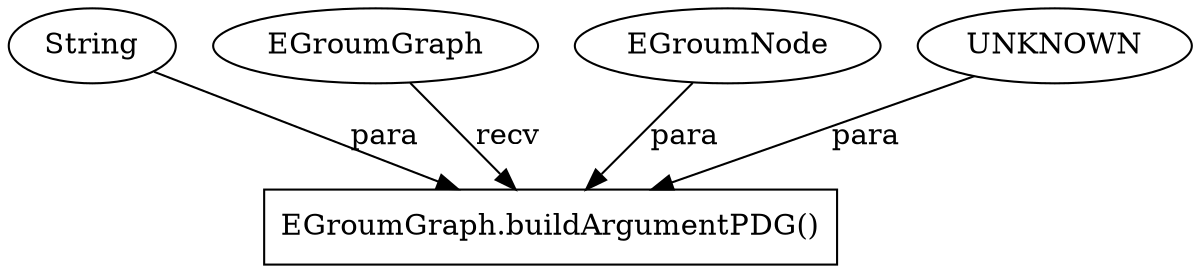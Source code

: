 digraph "7838" {
1 [label="EGroumGraph.buildArgumentPDG()" shape=box]
2 [label="String" shape=ellipse]
3 [label="EGroumGraph" shape=ellipse]
4 [label="EGroumNode" shape=ellipse]
5 [label="UNKNOWN" shape=ellipse]
2 -> 1 [label="para"];
3 -> 1 [label="recv"];
4 -> 1 [label="para"];
5 -> 1 [label="para"];
}